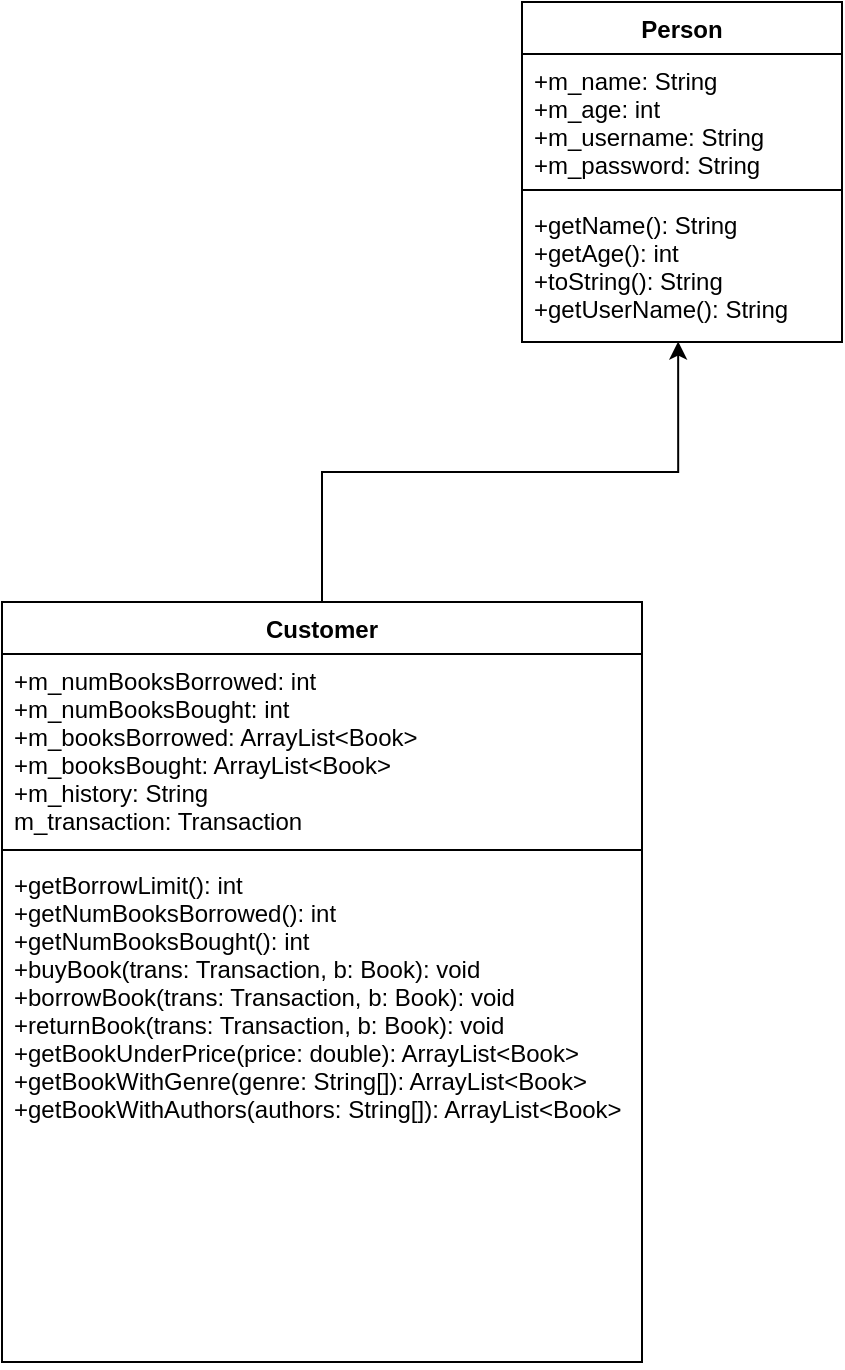 <mxfile version="14.9.2" type="github" pages="2">
  <diagram id="0aetavmPxU3bwbz6fPxj" name="Page-1">
    <mxGraphModel dx="1038" dy="621" grid="1" gridSize="10" guides="1" tooltips="1" connect="1" arrows="1" fold="1" page="1" pageScale="1" pageWidth="850" pageHeight="1100" math="0" shadow="0">
      <root>
        <mxCell id="0" />
        <mxCell id="1" parent="0" />
        <mxCell id="TsD7KGuhZZwzooAPxN2N-33" value="Person" style="swimlane;fontStyle=1;align=center;verticalAlign=top;childLayout=stackLayout;horizontal=1;startSize=26;horizontalStack=0;resizeParent=1;resizeParentMax=0;resizeLast=0;collapsible=1;marginBottom=0;" vertex="1" parent="1">
          <mxGeometry x="360" y="360" width="160" height="170" as="geometry" />
        </mxCell>
        <mxCell id="TsD7KGuhZZwzooAPxN2N-34" value="+m_name: String&#xa;+m_age: int&#xa;+m_username: String&#xa;+m_password: String" style="text;strokeColor=none;fillColor=none;align=left;verticalAlign=top;spacingLeft=4;spacingRight=4;overflow=hidden;rotatable=0;points=[[0,0.5],[1,0.5]];portConstraint=eastwest;" vertex="1" parent="TsD7KGuhZZwzooAPxN2N-33">
          <mxGeometry y="26" width="160" height="64" as="geometry" />
        </mxCell>
        <mxCell id="TsD7KGuhZZwzooAPxN2N-35" value="" style="line;strokeWidth=1;fillColor=none;align=left;verticalAlign=middle;spacingTop=-1;spacingLeft=3;spacingRight=3;rotatable=0;labelPosition=right;points=[];portConstraint=eastwest;" vertex="1" parent="TsD7KGuhZZwzooAPxN2N-33">
          <mxGeometry y="90" width="160" height="8" as="geometry" />
        </mxCell>
        <mxCell id="TsD7KGuhZZwzooAPxN2N-36" value="+getName(): String&#xa;+getAge(): int&#xa;+toString(): String&#xa;+getUserName(): String" style="text;strokeColor=none;fillColor=none;align=left;verticalAlign=top;spacingLeft=4;spacingRight=4;overflow=hidden;rotatable=0;points=[[0,0.5],[1,0.5]];portConstraint=eastwest;" vertex="1" parent="TsD7KGuhZZwzooAPxN2N-33">
          <mxGeometry y="98" width="160" height="72" as="geometry" />
        </mxCell>
        <mxCell id="TsD7KGuhZZwzooAPxN2N-43" style="edgeStyle=orthogonalEdgeStyle;rounded=0;orthogonalLoop=1;jettySize=auto;html=1;exitX=0.5;exitY=0;exitDx=0;exitDy=0;entryX=0.488;entryY=0.997;entryDx=0;entryDy=0;entryPerimeter=0;" edge="1" parent="1" source="TsD7KGuhZZwzooAPxN2N-37" target="TsD7KGuhZZwzooAPxN2N-36">
          <mxGeometry relative="1" as="geometry" />
        </mxCell>
        <mxCell id="TsD7KGuhZZwzooAPxN2N-37" value="Customer" style="swimlane;fontStyle=1;align=center;verticalAlign=top;childLayout=stackLayout;horizontal=1;startSize=26;horizontalStack=0;resizeParent=1;resizeParentMax=0;resizeLast=0;collapsible=1;marginBottom=0;" vertex="1" parent="1">
          <mxGeometry x="100" y="660" width="320" height="380" as="geometry" />
        </mxCell>
        <mxCell id="TsD7KGuhZZwzooAPxN2N-38" value="+m_numBooksBorrowed: int&#xa;+m_numBooksBought: int&#xa;+m_booksBorrowed: ArrayList&lt;Book&gt;&#xa;+m_booksBought: ArrayList&lt;Book&gt;&#xa;+m_history: String&#xa;m_transaction: Transaction" style="text;strokeColor=none;fillColor=none;align=left;verticalAlign=top;spacingLeft=4;spacingRight=4;overflow=hidden;rotatable=0;points=[[0,0.5],[1,0.5]];portConstraint=eastwest;" vertex="1" parent="TsD7KGuhZZwzooAPxN2N-37">
          <mxGeometry y="26" width="320" height="94" as="geometry" />
        </mxCell>
        <mxCell id="TsD7KGuhZZwzooAPxN2N-39" value="" style="line;strokeWidth=1;fillColor=none;align=left;verticalAlign=middle;spacingTop=-1;spacingLeft=3;spacingRight=3;rotatable=0;labelPosition=right;points=[];portConstraint=eastwest;" vertex="1" parent="TsD7KGuhZZwzooAPxN2N-37">
          <mxGeometry y="120" width="320" height="8" as="geometry" />
        </mxCell>
        <mxCell id="TsD7KGuhZZwzooAPxN2N-40" value="+getBorrowLimit(): int&#xa;+getNumBooksBorrowed(): int&#xa;+getNumBooksBought(): int&#xa;+buyBook(trans: Transaction, b: Book): void&#xa;+borrowBook(trans: Transaction, b: Book): void&#xa;+returnBook(trans: Transaction, b: Book): void&#xa;+getBookUnderPrice(price: double): ArrayList&lt;Book&gt;&#xa;+getBookWithGenre(genre: String[]): ArrayList&lt;Book&gt;&#xa;+getBookWithAuthors(authors: String[]): ArrayList&lt;Book&gt;" style="text;strokeColor=none;fillColor=none;align=left;verticalAlign=top;spacingLeft=4;spacingRight=4;overflow=hidden;rotatable=0;points=[[0,0.5],[1,0.5]];portConstraint=eastwest;" vertex="1" parent="TsD7KGuhZZwzooAPxN2N-37">
          <mxGeometry y="128" width="320" height="252" as="geometry" />
        </mxCell>
      </root>
    </mxGraphModel>
  </diagram>
  <diagram id="2AiCVBxs3gdMHf_LcmU-" name="Page-2">
    <mxGraphModel dx="1038" dy="621" grid="1" gridSize="10" guides="1" tooltips="1" connect="1" arrows="1" fold="1" page="1" pageScale="1" pageWidth="850" pageHeight="1100" math="0" shadow="0">
      <root>
        <mxCell id="eyPpyXQFM7SO8htJzzJF-0" />
        <mxCell id="eyPpyXQFM7SO8htJzzJF-1" parent="eyPpyXQFM7SO8htJzzJF-0" />
      </root>
    </mxGraphModel>
  </diagram>
</mxfile>
